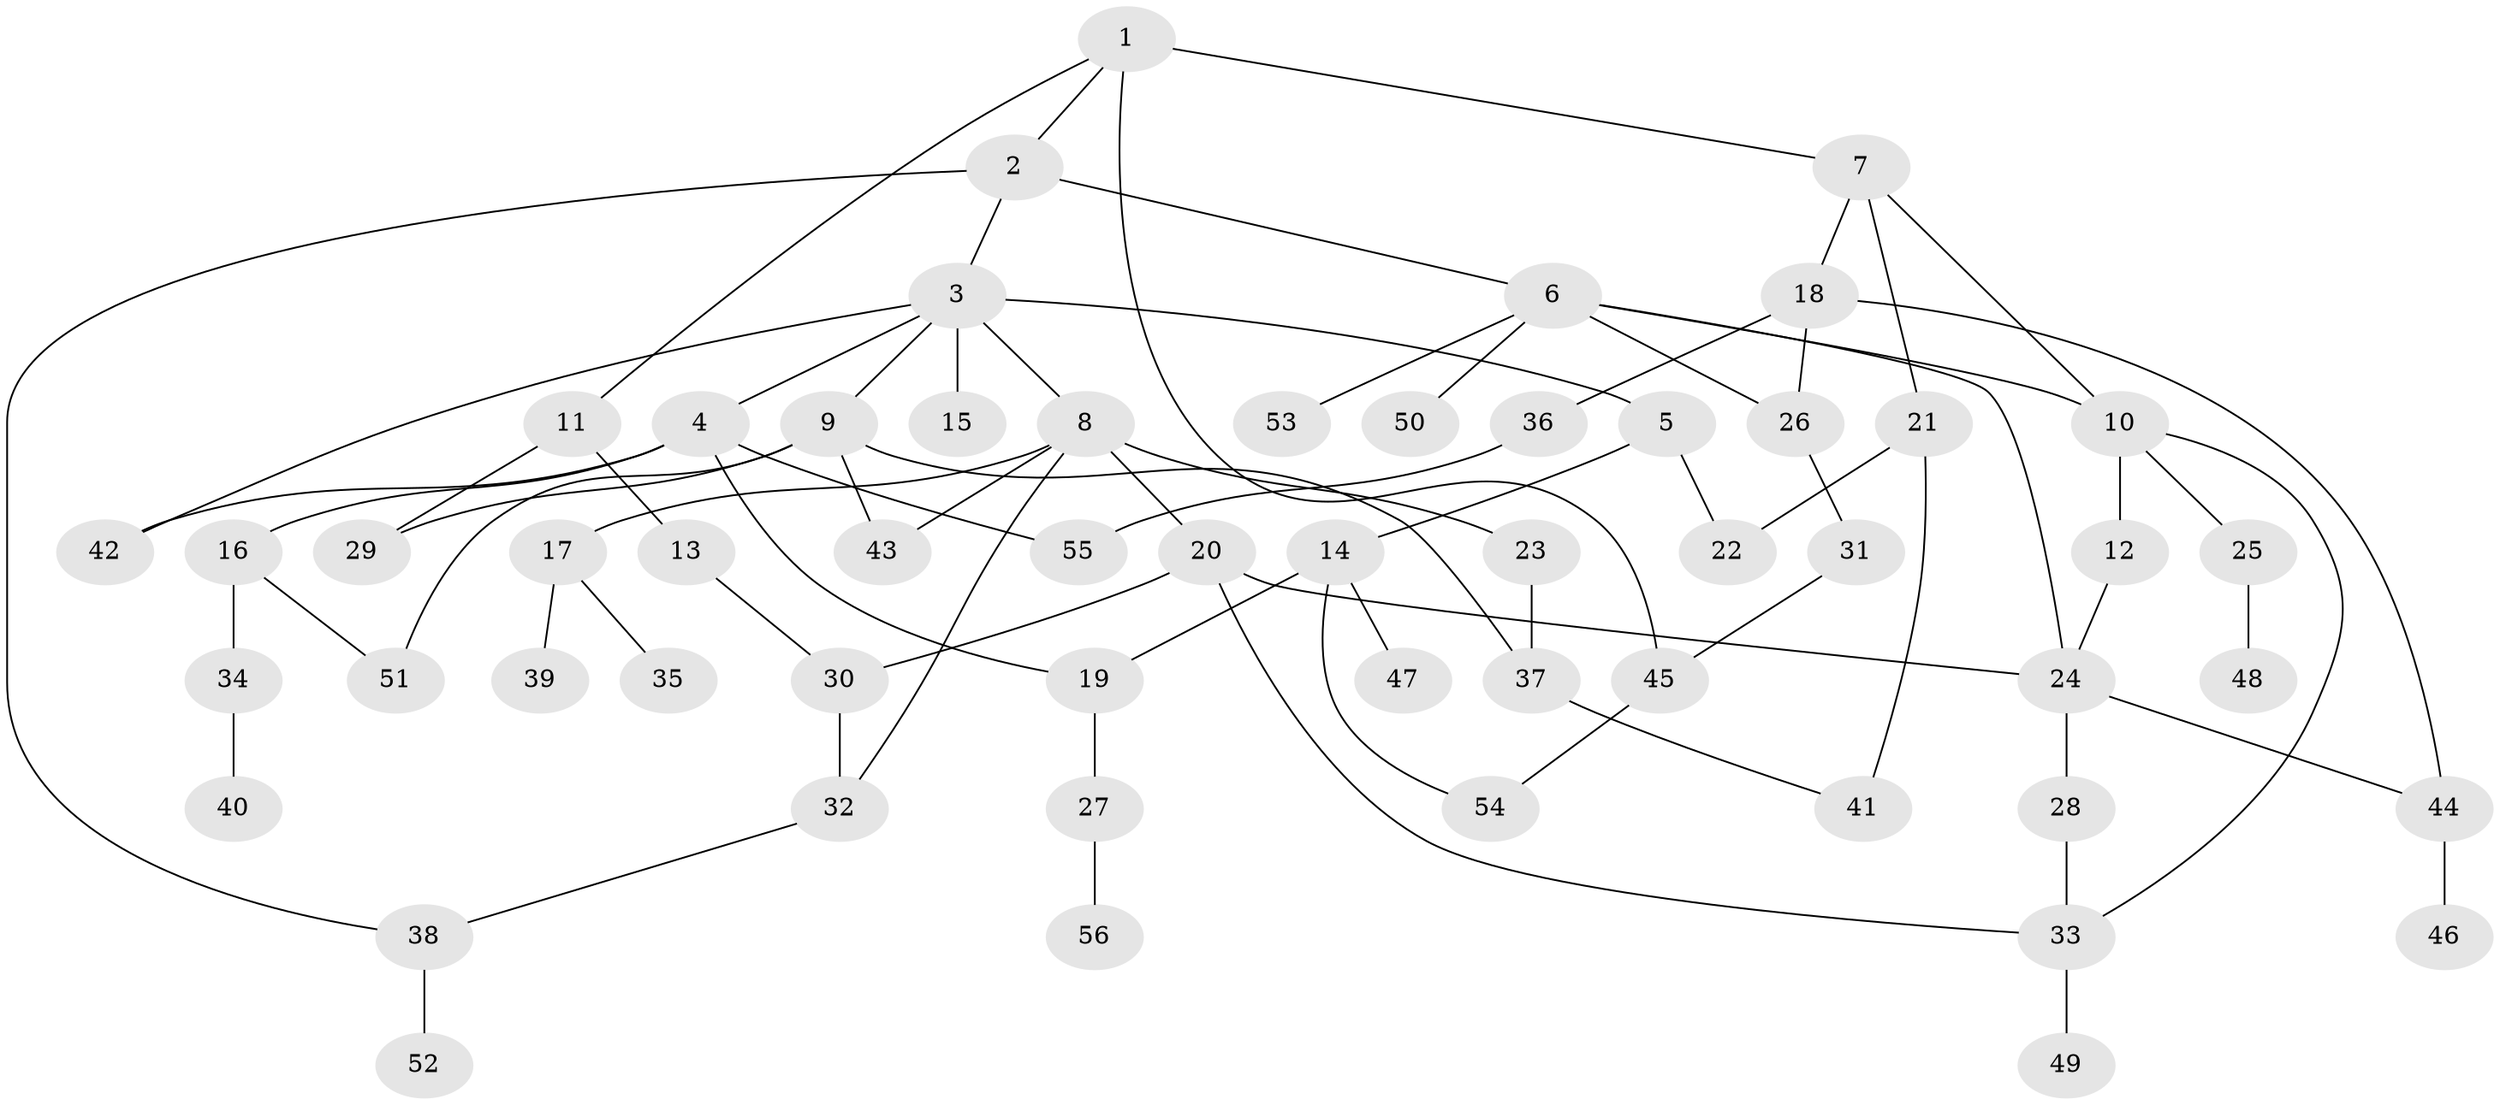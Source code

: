 // coarse degree distribution, {8: 0.041666666666666664, 5: 0.125, 4: 0.25, 3: 0.25, 6: 0.041666666666666664, 1: 0.20833333333333334, 2: 0.08333333333333333}
// Generated by graph-tools (version 1.1) at 2025/48/03/04/25 22:48:45]
// undirected, 56 vertices, 76 edges
graph export_dot {
  node [color=gray90,style=filled];
  1;
  2;
  3;
  4;
  5;
  6;
  7;
  8;
  9;
  10;
  11;
  12;
  13;
  14;
  15;
  16;
  17;
  18;
  19;
  20;
  21;
  22;
  23;
  24;
  25;
  26;
  27;
  28;
  29;
  30;
  31;
  32;
  33;
  34;
  35;
  36;
  37;
  38;
  39;
  40;
  41;
  42;
  43;
  44;
  45;
  46;
  47;
  48;
  49;
  50;
  51;
  52;
  53;
  54;
  55;
  56;
  1 -- 2;
  1 -- 7;
  1 -- 11;
  1 -- 45;
  2 -- 3;
  2 -- 6;
  2 -- 38;
  3 -- 4;
  3 -- 5;
  3 -- 8;
  3 -- 9;
  3 -- 15;
  3 -- 42;
  4 -- 16;
  4 -- 55;
  4 -- 19;
  4 -- 42;
  5 -- 14;
  5 -- 22;
  6 -- 10;
  6 -- 50;
  6 -- 53;
  6 -- 24;
  6 -- 26;
  7 -- 18;
  7 -- 21;
  7 -- 10;
  8 -- 17;
  8 -- 20;
  8 -- 23;
  8 -- 32;
  8 -- 43;
  9 -- 43;
  9 -- 29;
  9 -- 37;
  9 -- 51;
  10 -- 12;
  10 -- 25;
  10 -- 33;
  11 -- 13;
  11 -- 29;
  12 -- 24;
  13 -- 30;
  14 -- 19;
  14 -- 47;
  14 -- 54;
  16 -- 34;
  16 -- 51;
  17 -- 35;
  17 -- 39;
  18 -- 26;
  18 -- 36;
  18 -- 44;
  19 -- 27;
  20 -- 30;
  20 -- 33;
  20 -- 24;
  21 -- 41;
  21 -- 22;
  23 -- 37;
  24 -- 28;
  24 -- 44;
  25 -- 48;
  26 -- 31;
  27 -- 56;
  28 -- 33;
  30 -- 32;
  31 -- 45;
  32 -- 38;
  33 -- 49;
  34 -- 40;
  36 -- 55;
  37 -- 41;
  38 -- 52;
  44 -- 46;
  45 -- 54;
}
